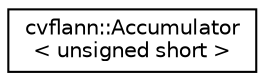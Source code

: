 digraph "Graphical Class Hierarchy"
{
 // LATEX_PDF_SIZE
  edge [fontname="Helvetica",fontsize="10",labelfontname="Helvetica",labelfontsize="10"];
  node [fontname="Helvetica",fontsize="10",shape=record];
  rankdir="LR";
  Node0 [label="cvflann::Accumulator\l\< unsigned short \>",height=0.2,width=0.4,color="black", fillcolor="white", style="filled",URL="$structcvflann_1_1_accumulator_3_01unsigned_01short_01_4.html",tooltip=" "];
}
